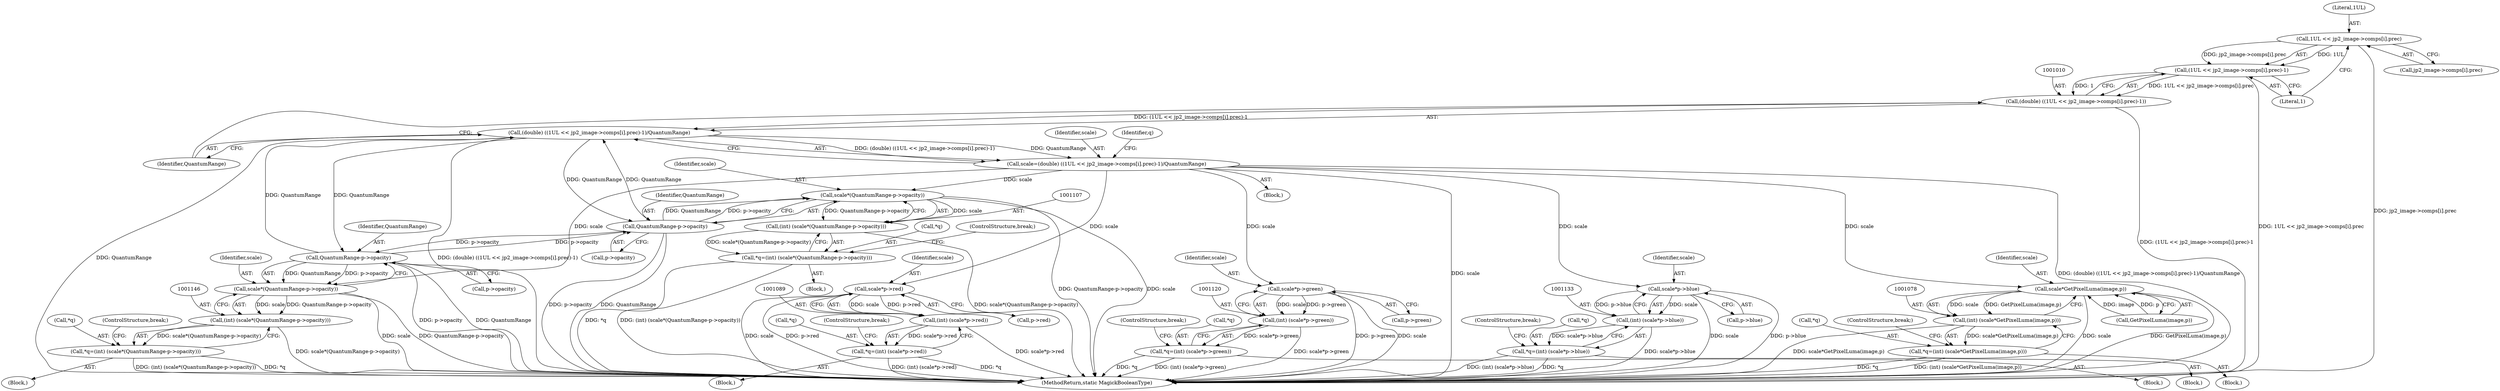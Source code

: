 digraph "0_ImageMagick_3d5ac8c20846871f1eb3068b65f93da7cd33bfd0_0@array" {
"1001012" [label="(Call,1UL << jp2_image->comps[i].prec)"];
"1001011" [label="(Call,(1UL << jp2_image->comps[i].prec)-1)"];
"1001009" [label="(Call,(double) ((1UL << jp2_image->comps[i].prec)-1))"];
"1001008" [label="(Call,(double) ((1UL << jp2_image->comps[i].prec)-1)/QuantumRange)"];
"1001006" [label="(Call,scale=(double) ((1UL << jp2_image->comps[i].prec)-1)/QuantumRange)"];
"1001079" [label="(Call,scale*GetPixelLuma(image,p))"];
"1001077" [label="(Call,(int) (scale*GetPixelLuma(image,p)))"];
"1001074" [label="(Call,*q=(int) (scale*GetPixelLuma(image,p)))"];
"1001090" [label="(Call,scale*p->red)"];
"1001088" [label="(Call,(int) (scale*p->red))"];
"1001085" [label="(Call,*q=(int) (scale*p->red))"];
"1001108" [label="(Call,scale*(QuantumRange-p->opacity))"];
"1001106" [label="(Call,(int) (scale*(QuantumRange-p->opacity)))"];
"1001103" [label="(Call,*q=(int) (scale*(QuantumRange-p->opacity)))"];
"1001121" [label="(Call,scale*p->green)"];
"1001119" [label="(Call,(int) (scale*p->green))"];
"1001116" [label="(Call,*q=(int) (scale*p->green))"];
"1001134" [label="(Call,scale*p->blue)"];
"1001132" [label="(Call,(int) (scale*p->blue))"];
"1001129" [label="(Call,*q=(int) (scale*p->blue))"];
"1001147" [label="(Call,scale*(QuantumRange-p->opacity))"];
"1001145" [label="(Call,(int) (scale*(QuantumRange-p->opacity)))"];
"1001142" [label="(Call,*q=(int) (scale*(QuantumRange-p->opacity)))"];
"1001110" [label="(Call,QuantumRange-p->opacity)"];
"1001149" [label="(Call,QuantumRange-p->opacity)"];
"1001014" [label="(Call,jp2_image->comps[i].prec)"];
"1001088" [label="(Call,(int) (scale*p->red))"];
"1001097" [label="(Block,)"];
"1001102" [label="(Block,)"];
"1001003" [label="(Block,)"];
"1001143" [label="(Call,*q)"];
"1001073" [label="(Block,)"];
"1001075" [label="(Call,*q)"];
"1001092" [label="(Call,p->red)"];
"1001021" [label="(Literal,1)"];
"1001299" [label="(MethodReturn,static MagickBooleanType)"];
"1001090" [label="(Call,scale*p->red)"];
"1001147" [label="(Call,scale*(QuantumRange-p->opacity))"];
"1001080" [label="(Identifier,scale)"];
"1001091" [label="(Identifier,scale)"];
"1001132" [label="(Call,(int) (scale*p->blue))"];
"1001007" [label="(Identifier,scale)"];
"1001011" [label="(Call,(1UL << jp2_image->comps[i].prec)-1)"];
"1001123" [label="(Call,p->green)"];
"1001103" [label="(Call,*q=(int) (scale*(QuantumRange-p->opacity)))"];
"1001148" [label="(Identifier,scale)"];
"1001126" [label="(ControlStructure,break;)"];
"1001024" [label="(Identifier,q)"];
"1001095" [label="(ControlStructure,break;)"];
"1001129" [label="(Call,*q=(int) (scale*p->blue))"];
"1001006" [label="(Call,scale=(double) ((1UL << jp2_image->comps[i].prec)-1)/QuantumRange)"];
"1001149" [label="(Call,QuantumRange-p->opacity)"];
"1001150" [label="(Identifier,QuantumRange)"];
"1001108" [label="(Call,scale*(QuantumRange-p->opacity))"];
"1001112" [label="(Call,p->opacity)"];
"1001128" [label="(Block,)"];
"1001111" [label="(Identifier,QuantumRange)"];
"1001119" [label="(Call,(int) (scale*p->green))"];
"1001077" [label="(Call,(int) (scale*GetPixelLuma(image,p)))"];
"1001145" [label="(Call,(int) (scale*(QuantumRange-p->opacity)))"];
"1001085" [label="(Call,*q=(int) (scale*p->red))"];
"1001115" [label="(ControlStructure,break;)"];
"1001122" [label="(Identifier,scale)"];
"1001136" [label="(Call,p->blue)"];
"1001142" [label="(Call,*q=(int) (scale*(QuantumRange-p->opacity)))"];
"1001109" [label="(Identifier,scale)"];
"1001106" [label="(Call,(int) (scale*(QuantumRange-p->opacity)))"];
"1001079" [label="(Call,scale*GetPixelLuma(image,p))"];
"1001141" [label="(Block,)"];
"1001121" [label="(Call,scale*p->green)"];
"1001008" [label="(Call,(double) ((1UL << jp2_image->comps[i].prec)-1)/QuantumRange)"];
"1001110" [label="(Call,QuantumRange-p->opacity)"];
"1001068" [label="(Block,)"];
"1001086" [label="(Call,*q)"];
"1001139" [label="(ControlStructure,break;)"];
"1001134" [label="(Call,scale*p->blue)"];
"1001012" [label="(Call,1UL << jp2_image->comps[i].prec)"];
"1001104" [label="(Call,*q)"];
"1001009" [label="(Call,(double) ((1UL << jp2_image->comps[i].prec)-1))"];
"1001081" [label="(Call,GetPixelLuma(image,p))"];
"1001117" [label="(Call,*q)"];
"1001154" [label="(ControlStructure,break;)"];
"1001013" [label="(Literal,1UL)"];
"1001084" [label="(ControlStructure,break;)"];
"1001135" [label="(Identifier,scale)"];
"1001074" [label="(Call,*q=(int) (scale*GetPixelLuma(image,p)))"];
"1001151" [label="(Call,p->opacity)"];
"1001022" [label="(Identifier,QuantumRange)"];
"1001130" [label="(Call,*q)"];
"1001116" [label="(Call,*q=(int) (scale*p->green))"];
"1001012" -> "1001011"  [label="AST: "];
"1001012" -> "1001014"  [label="CFG: "];
"1001013" -> "1001012"  [label="AST: "];
"1001014" -> "1001012"  [label="AST: "];
"1001021" -> "1001012"  [label="CFG: "];
"1001012" -> "1001299"  [label="DDG: jp2_image->comps[i].prec"];
"1001012" -> "1001011"  [label="DDG: 1UL"];
"1001012" -> "1001011"  [label="DDG: jp2_image->comps[i].prec"];
"1001011" -> "1001009"  [label="AST: "];
"1001011" -> "1001021"  [label="CFG: "];
"1001021" -> "1001011"  [label="AST: "];
"1001009" -> "1001011"  [label="CFG: "];
"1001011" -> "1001299"  [label="DDG: 1UL << jp2_image->comps[i].prec"];
"1001011" -> "1001009"  [label="DDG: 1UL << jp2_image->comps[i].prec"];
"1001011" -> "1001009"  [label="DDG: 1"];
"1001009" -> "1001008"  [label="AST: "];
"1001010" -> "1001009"  [label="AST: "];
"1001022" -> "1001009"  [label="CFG: "];
"1001009" -> "1001299"  [label="DDG: (1UL << jp2_image->comps[i].prec)-1"];
"1001009" -> "1001008"  [label="DDG: (1UL << jp2_image->comps[i].prec)-1"];
"1001008" -> "1001006"  [label="AST: "];
"1001008" -> "1001022"  [label="CFG: "];
"1001022" -> "1001008"  [label="AST: "];
"1001006" -> "1001008"  [label="CFG: "];
"1001008" -> "1001299"  [label="DDG: (double) ((1UL << jp2_image->comps[i].prec)-1)"];
"1001008" -> "1001299"  [label="DDG: QuantumRange"];
"1001008" -> "1001006"  [label="DDG: (double) ((1UL << jp2_image->comps[i].prec)-1)"];
"1001008" -> "1001006"  [label="DDG: QuantumRange"];
"1001110" -> "1001008"  [label="DDG: QuantumRange"];
"1001149" -> "1001008"  [label="DDG: QuantumRange"];
"1001008" -> "1001110"  [label="DDG: QuantumRange"];
"1001008" -> "1001149"  [label="DDG: QuantumRange"];
"1001006" -> "1001003"  [label="AST: "];
"1001007" -> "1001006"  [label="AST: "];
"1001024" -> "1001006"  [label="CFG: "];
"1001006" -> "1001299"  [label="DDG: (double) ((1UL << jp2_image->comps[i].prec)-1)/QuantumRange"];
"1001006" -> "1001299"  [label="DDG: scale"];
"1001006" -> "1001079"  [label="DDG: scale"];
"1001006" -> "1001090"  [label="DDG: scale"];
"1001006" -> "1001108"  [label="DDG: scale"];
"1001006" -> "1001121"  [label="DDG: scale"];
"1001006" -> "1001134"  [label="DDG: scale"];
"1001006" -> "1001147"  [label="DDG: scale"];
"1001079" -> "1001077"  [label="AST: "];
"1001079" -> "1001081"  [label="CFG: "];
"1001080" -> "1001079"  [label="AST: "];
"1001081" -> "1001079"  [label="AST: "];
"1001077" -> "1001079"  [label="CFG: "];
"1001079" -> "1001299"  [label="DDG: scale"];
"1001079" -> "1001299"  [label="DDG: GetPixelLuma(image,p)"];
"1001079" -> "1001077"  [label="DDG: scale"];
"1001079" -> "1001077"  [label="DDG: GetPixelLuma(image,p)"];
"1001081" -> "1001079"  [label="DDG: image"];
"1001081" -> "1001079"  [label="DDG: p"];
"1001077" -> "1001074"  [label="AST: "];
"1001078" -> "1001077"  [label="AST: "];
"1001074" -> "1001077"  [label="CFG: "];
"1001077" -> "1001299"  [label="DDG: scale*GetPixelLuma(image,p)"];
"1001077" -> "1001074"  [label="DDG: scale*GetPixelLuma(image,p)"];
"1001074" -> "1001073"  [label="AST: "];
"1001075" -> "1001074"  [label="AST: "];
"1001084" -> "1001074"  [label="CFG: "];
"1001074" -> "1001299"  [label="DDG: *q"];
"1001074" -> "1001299"  [label="DDG: (int) (scale*GetPixelLuma(image,p))"];
"1001090" -> "1001088"  [label="AST: "];
"1001090" -> "1001092"  [label="CFG: "];
"1001091" -> "1001090"  [label="AST: "];
"1001092" -> "1001090"  [label="AST: "];
"1001088" -> "1001090"  [label="CFG: "];
"1001090" -> "1001299"  [label="DDG: scale"];
"1001090" -> "1001299"  [label="DDG: p->red"];
"1001090" -> "1001088"  [label="DDG: scale"];
"1001090" -> "1001088"  [label="DDG: p->red"];
"1001088" -> "1001085"  [label="AST: "];
"1001089" -> "1001088"  [label="AST: "];
"1001085" -> "1001088"  [label="CFG: "];
"1001088" -> "1001299"  [label="DDG: scale*p->red"];
"1001088" -> "1001085"  [label="DDG: scale*p->red"];
"1001085" -> "1001068"  [label="AST: "];
"1001086" -> "1001085"  [label="AST: "];
"1001095" -> "1001085"  [label="CFG: "];
"1001085" -> "1001299"  [label="DDG: (int) (scale*p->red)"];
"1001085" -> "1001299"  [label="DDG: *q"];
"1001108" -> "1001106"  [label="AST: "];
"1001108" -> "1001110"  [label="CFG: "];
"1001109" -> "1001108"  [label="AST: "];
"1001110" -> "1001108"  [label="AST: "];
"1001106" -> "1001108"  [label="CFG: "];
"1001108" -> "1001299"  [label="DDG: scale"];
"1001108" -> "1001299"  [label="DDG: QuantumRange-p->opacity"];
"1001108" -> "1001106"  [label="DDG: scale"];
"1001108" -> "1001106"  [label="DDG: QuantumRange-p->opacity"];
"1001110" -> "1001108"  [label="DDG: QuantumRange"];
"1001110" -> "1001108"  [label="DDG: p->opacity"];
"1001106" -> "1001103"  [label="AST: "];
"1001107" -> "1001106"  [label="AST: "];
"1001103" -> "1001106"  [label="CFG: "];
"1001106" -> "1001299"  [label="DDG: scale*(QuantumRange-p->opacity)"];
"1001106" -> "1001103"  [label="DDG: scale*(QuantumRange-p->opacity)"];
"1001103" -> "1001102"  [label="AST: "];
"1001104" -> "1001103"  [label="AST: "];
"1001115" -> "1001103"  [label="CFG: "];
"1001103" -> "1001299"  [label="DDG: *q"];
"1001103" -> "1001299"  [label="DDG: (int) (scale*(QuantumRange-p->opacity))"];
"1001121" -> "1001119"  [label="AST: "];
"1001121" -> "1001123"  [label="CFG: "];
"1001122" -> "1001121"  [label="AST: "];
"1001123" -> "1001121"  [label="AST: "];
"1001119" -> "1001121"  [label="CFG: "];
"1001121" -> "1001299"  [label="DDG: p->green"];
"1001121" -> "1001299"  [label="DDG: scale"];
"1001121" -> "1001119"  [label="DDG: scale"];
"1001121" -> "1001119"  [label="DDG: p->green"];
"1001119" -> "1001116"  [label="AST: "];
"1001120" -> "1001119"  [label="AST: "];
"1001116" -> "1001119"  [label="CFG: "];
"1001119" -> "1001299"  [label="DDG: scale*p->green"];
"1001119" -> "1001116"  [label="DDG: scale*p->green"];
"1001116" -> "1001097"  [label="AST: "];
"1001117" -> "1001116"  [label="AST: "];
"1001126" -> "1001116"  [label="CFG: "];
"1001116" -> "1001299"  [label="DDG: (int) (scale*p->green)"];
"1001116" -> "1001299"  [label="DDG: *q"];
"1001134" -> "1001132"  [label="AST: "];
"1001134" -> "1001136"  [label="CFG: "];
"1001135" -> "1001134"  [label="AST: "];
"1001136" -> "1001134"  [label="AST: "];
"1001132" -> "1001134"  [label="CFG: "];
"1001134" -> "1001299"  [label="DDG: scale"];
"1001134" -> "1001299"  [label="DDG: p->blue"];
"1001134" -> "1001132"  [label="DDG: scale"];
"1001134" -> "1001132"  [label="DDG: p->blue"];
"1001132" -> "1001129"  [label="AST: "];
"1001133" -> "1001132"  [label="AST: "];
"1001129" -> "1001132"  [label="CFG: "];
"1001132" -> "1001299"  [label="DDG: scale*p->blue"];
"1001132" -> "1001129"  [label="DDG: scale*p->blue"];
"1001129" -> "1001128"  [label="AST: "];
"1001130" -> "1001129"  [label="AST: "];
"1001139" -> "1001129"  [label="CFG: "];
"1001129" -> "1001299"  [label="DDG: *q"];
"1001129" -> "1001299"  [label="DDG: (int) (scale*p->blue)"];
"1001147" -> "1001145"  [label="AST: "];
"1001147" -> "1001149"  [label="CFG: "];
"1001148" -> "1001147"  [label="AST: "];
"1001149" -> "1001147"  [label="AST: "];
"1001145" -> "1001147"  [label="CFG: "];
"1001147" -> "1001299"  [label="DDG: scale"];
"1001147" -> "1001299"  [label="DDG: QuantumRange-p->opacity"];
"1001147" -> "1001145"  [label="DDG: scale"];
"1001147" -> "1001145"  [label="DDG: QuantumRange-p->opacity"];
"1001149" -> "1001147"  [label="DDG: QuantumRange"];
"1001149" -> "1001147"  [label="DDG: p->opacity"];
"1001145" -> "1001142"  [label="AST: "];
"1001146" -> "1001145"  [label="AST: "];
"1001142" -> "1001145"  [label="CFG: "];
"1001145" -> "1001299"  [label="DDG: scale*(QuantumRange-p->opacity)"];
"1001145" -> "1001142"  [label="DDG: scale*(QuantumRange-p->opacity)"];
"1001142" -> "1001141"  [label="AST: "];
"1001143" -> "1001142"  [label="AST: "];
"1001154" -> "1001142"  [label="CFG: "];
"1001142" -> "1001299"  [label="DDG: (int) (scale*(QuantumRange-p->opacity))"];
"1001142" -> "1001299"  [label="DDG: *q"];
"1001110" -> "1001112"  [label="CFG: "];
"1001111" -> "1001110"  [label="AST: "];
"1001112" -> "1001110"  [label="AST: "];
"1001110" -> "1001299"  [label="DDG: QuantumRange"];
"1001110" -> "1001299"  [label="DDG: p->opacity"];
"1001149" -> "1001110"  [label="DDG: p->opacity"];
"1001110" -> "1001149"  [label="DDG: p->opacity"];
"1001149" -> "1001151"  [label="CFG: "];
"1001150" -> "1001149"  [label="AST: "];
"1001151" -> "1001149"  [label="AST: "];
"1001149" -> "1001299"  [label="DDG: p->opacity"];
"1001149" -> "1001299"  [label="DDG: QuantumRange"];
}
